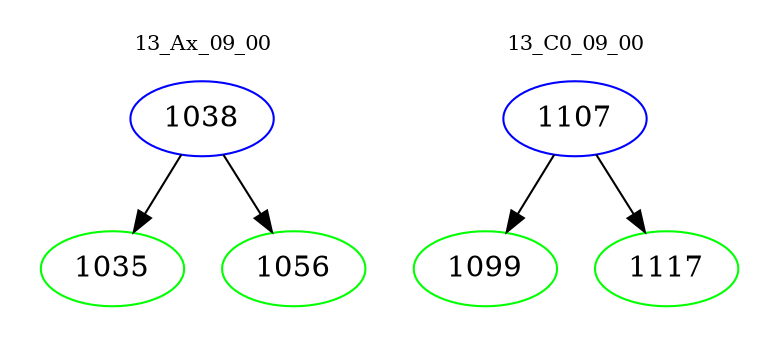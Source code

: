 digraph{
subgraph cluster_0 {
color = white
label = "13_Ax_09_00";
fontsize=10;
T0_1038 [label="1038", color="blue"]
T0_1038 -> T0_1035 [color="black"]
T0_1035 [label="1035", color="green"]
T0_1038 -> T0_1056 [color="black"]
T0_1056 [label="1056", color="green"]
}
subgraph cluster_1 {
color = white
label = "13_C0_09_00";
fontsize=10;
T1_1107 [label="1107", color="blue"]
T1_1107 -> T1_1099 [color="black"]
T1_1099 [label="1099", color="green"]
T1_1107 -> T1_1117 [color="black"]
T1_1117 [label="1117", color="green"]
}
}
